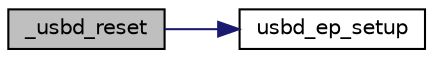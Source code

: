 digraph "_usbd_reset"
{
  edge [fontname="Helvetica",fontsize="10",labelfontname="Helvetica",labelfontsize="10"];
  node [fontname="Helvetica",fontsize="10",shape=record];
  rankdir="LR";
  Node1 [label="_usbd_reset",height=0.2,width=0.4,color="black", fillcolor="grey75", style="filled", fontcolor="black"];
  Node1 -> Node2 [color="midnightblue",fontsize="10",style="solid",fontname="Helvetica"];
  Node2 [label="usbd_ep_setup",height=0.2,width=0.4,color="black", fillcolor="white", style="filled",URL="$group__usb__drivers__file.html#ga888110ac1598406bb834b494c8db7f6c"];
}
